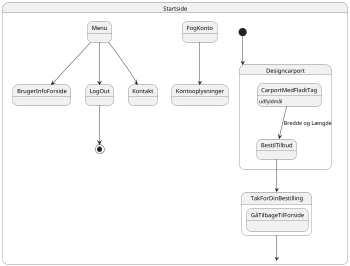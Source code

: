@startuml
'https://plantuml.com/state-diagram

scale 350 width


state Startside{
[*] --> Designcarport
FogKonto --> Kontooplysninger
Menu --> BrugerInfoForside

Menu --> LogOut
LogOut -->[*]
Menu --> Kontakt
state Designcarport{
CarportMedFladtTag --> BestilTilbud: Bredde og Længde
CarportMedFladtTag : udfyldmål
}
BestilTilbud --> TakForDinBestilling
state TakForDinBestilling {
GåTilbageTilForside:
}
TakForDinBestilling --> Startside




@enduml
